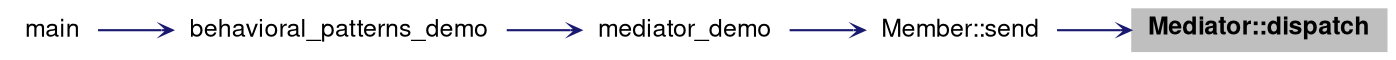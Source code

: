 digraph "Mediator::dispatch"
{
 // LATEX_PDF_SIZE
  bgcolor="transparent";
  edge [fontname="Helvetica,Arial,sans-serif",fontsize=15,labelfontsize=15 arrowhead=open arrowtail=open arrowsize=0.5];
  node [fontname="Helvetica,Arial,sans-serif",fontsize=15,fontsize=12 shape=plaintext];
  rankdir="RL";
  Node1 [label=<<b>Mediator::dispatch</b>>,height=0.2,width=0.4,color="black", fillcolor="grey75", style="filled", fontcolor="black",tooltip=" "];
  Node1 -> Node2 [dir="back",color="midnightblue",style="solid"];
  Node2 [label="Member::send",height=0.2,width=0.4,color="black",URL="$group__BP.html#ga0b04b5167d12021f4360b6a66a1b1125",tooltip=" "];
  Node2 -> Node3 [dir="back",color="midnightblue",style="solid"];
  Node3 [label="mediator_demo",height=0.2,width=0.4,color="black",URL="$group__BP.html#ga49d579b8340b92f6ceb51cb6d57d4b2d",tooltip=" "];
  Node3 -> Node4 [dir="back",color="midnightblue",style="solid"];
  Node4 [label="behavioral_patterns_demo",height=0.2,width=0.4,color="black",URL="$group__BP.html#ga608cf93d9bef165bc7e5690ac3b46a03",tooltip=" "];
  Node4 -> Node5 [dir="back",color="midnightblue",style="solid"];
  Node5 [label="main",height=0.2,width=0.4,color="black",URL="$group__DP.html#gae66f6b31b5ad750f1fe042a706a4e3d4",tooltip=" "];
}
